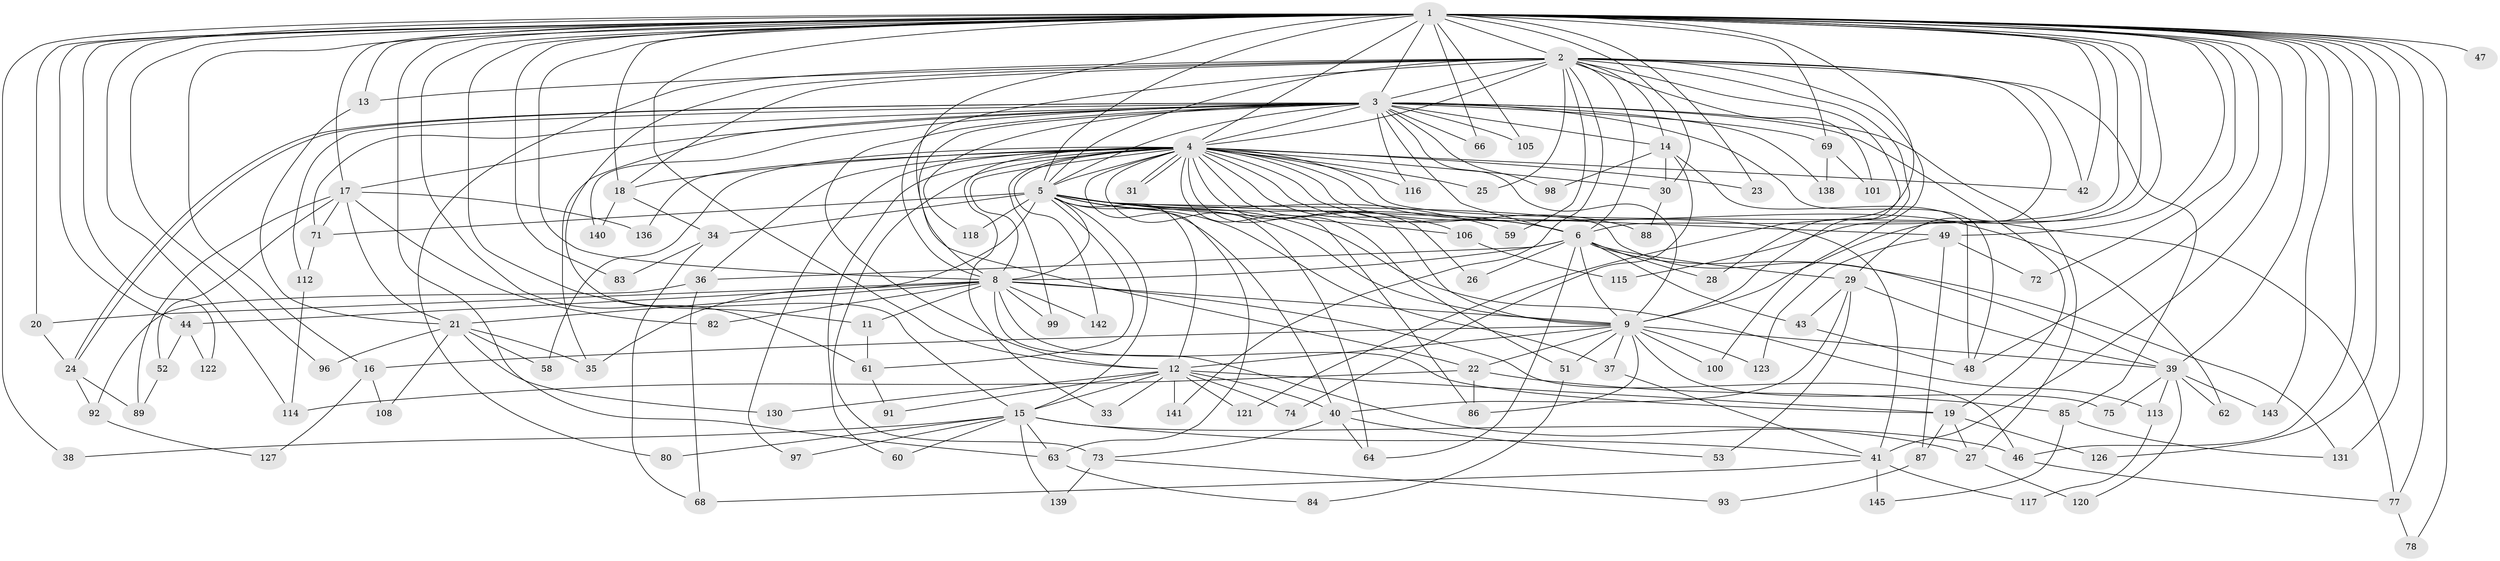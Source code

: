 // Generated by graph-tools (version 1.1) at 2025/51/02/27/25 19:51:46]
// undirected, 109 vertices, 258 edges
graph export_dot {
graph [start="1"]
  node [color=gray90,style=filled];
  1 [super="+7"];
  2 [super="+94"];
  3 [super="+65"];
  4 [super="+10"];
  5 [super="+135"];
  6;
  8 [super="+110"];
  9 [super="+45"];
  11;
  12 [super="+70"];
  13;
  14 [super="+81"];
  15 [super="+76"];
  16;
  17;
  18 [super="+50"];
  19 [super="+55"];
  20 [super="+57"];
  21 [super="+125"];
  22;
  23;
  24 [super="+124"];
  25;
  26;
  27 [super="+32"];
  28;
  29 [super="+128"];
  30 [super="+107"];
  31;
  33;
  34;
  35 [super="+144"];
  36 [super="+119"];
  37 [super="+133"];
  38;
  39 [super="+54"];
  40 [super="+67"];
  41 [super="+56"];
  42 [super="+137"];
  43;
  44;
  46 [super="+111"];
  47;
  48 [super="+90"];
  49;
  51;
  52;
  53;
  58;
  59;
  60;
  61 [super="+134"];
  62;
  63 [super="+104"];
  64 [super="+79"];
  66;
  68;
  69;
  71 [super="+102"];
  72;
  73 [super="+129"];
  74;
  75;
  77 [super="+103"];
  78;
  80;
  82;
  83;
  84;
  85 [super="+146"];
  86 [super="+95"];
  87;
  88;
  89 [super="+109"];
  91;
  92;
  93;
  96;
  97;
  98;
  99;
  100;
  101;
  105;
  106;
  108;
  112;
  113;
  114 [super="+132"];
  115;
  116;
  117;
  118;
  120;
  121;
  122;
  123;
  126;
  127;
  130;
  131;
  136;
  138;
  139;
  140;
  141;
  142;
  143;
  145;
  1 -- 2 [weight=3];
  1 -- 3 [weight=2];
  1 -- 4 [weight=4];
  1 -- 5 [weight=3];
  1 -- 6 [weight=2];
  1 -- 8 [weight=2];
  1 -- 9 [weight=2];
  1 -- 12;
  1 -- 16;
  1 -- 17;
  1 -- 20;
  1 -- 38;
  1 -- 44;
  1 -- 66;
  1 -- 72;
  1 -- 77;
  1 -- 78;
  1 -- 83;
  1 -- 96;
  1 -- 114;
  1 -- 115;
  1 -- 126;
  1 -- 131;
  1 -- 143;
  1 -- 11;
  1 -- 13;
  1 -- 18;
  1 -- 22;
  1 -- 23;
  1 -- 69;
  1 -- 41;
  1 -- 105;
  1 -- 47;
  1 -- 49;
  1 -- 121;
  1 -- 122;
  1 -- 39;
  1 -- 61;
  1 -- 46;
  1 -- 63;
  1 -- 42;
  1 -- 30;
  1 -- 48;
  2 -- 3;
  2 -- 4 [weight=2];
  2 -- 5;
  2 -- 6;
  2 -- 8;
  2 -- 9 [weight=2];
  2 -- 13;
  2 -- 14;
  2 -- 15;
  2 -- 18;
  2 -- 25;
  2 -- 28;
  2 -- 29;
  2 -- 42;
  2 -- 59;
  2 -- 80;
  2 -- 85;
  2 -- 100;
  2 -- 101;
  2 -- 141;
  3 -- 4 [weight=2];
  3 -- 5;
  3 -- 6;
  3 -- 8;
  3 -- 9;
  3 -- 14;
  3 -- 17;
  3 -- 19;
  3 -- 24 [weight=2];
  3 -- 24;
  3 -- 27;
  3 -- 35;
  3 -- 48;
  3 -- 66;
  3 -- 69;
  3 -- 98;
  3 -- 105;
  3 -- 112;
  3 -- 116;
  3 -- 118;
  3 -- 138;
  3 -- 140;
  3 -- 71;
  3 -- 12;
  4 -- 5 [weight=2];
  4 -- 6 [weight=2];
  4 -- 8 [weight=2];
  4 -- 9 [weight=2];
  4 -- 25;
  4 -- 30;
  4 -- 31;
  4 -- 31;
  4 -- 58;
  4 -- 60;
  4 -- 62;
  4 -- 63;
  4 -- 77;
  4 -- 86;
  4 -- 88;
  4 -- 99;
  4 -- 142;
  4 -- 136;
  4 -- 73 [weight=2];
  4 -- 23;
  4 -- 26;
  4 -- 33;
  4 -- 97;
  4 -- 36;
  4 -- 41;
  4 -- 42;
  4 -- 106;
  4 -- 51;
  4 -- 116;
  4 -- 18;
  4 -- 64;
  5 -- 6;
  5 -- 8;
  5 -- 9;
  5 -- 12;
  5 -- 15;
  5 -- 34;
  5 -- 35;
  5 -- 37;
  5 -- 39;
  5 -- 40;
  5 -- 49;
  5 -- 59;
  5 -- 61;
  5 -- 71;
  5 -- 106;
  5 -- 113;
  5 -- 118;
  6 -- 8;
  6 -- 9;
  6 -- 26;
  6 -- 28;
  6 -- 29;
  6 -- 36;
  6 -- 43;
  6 -- 64;
  6 -- 131;
  8 -- 9;
  8 -- 11;
  8 -- 20;
  8 -- 21;
  8 -- 44;
  8 -- 46;
  8 -- 82;
  8 -- 99;
  8 -- 142;
  8 -- 27;
  8 -- 19;
  9 -- 16;
  9 -- 22;
  9 -- 37;
  9 -- 39;
  9 -- 51;
  9 -- 86;
  9 -- 123;
  9 -- 75;
  9 -- 100;
  9 -- 12;
  11 -- 61;
  12 -- 19;
  12 -- 33;
  12 -- 40;
  12 -- 74;
  12 -- 91;
  12 -- 121;
  12 -- 141;
  12 -- 130;
  12 -- 15;
  13 -- 21;
  14 -- 30;
  14 -- 74;
  14 -- 98;
  14 -- 48;
  15 -- 38;
  15 -- 46;
  15 -- 60;
  15 -- 63;
  15 -- 97;
  15 -- 139;
  15 -- 41;
  15 -- 80;
  16 -- 108;
  16 -- 127;
  17 -- 21;
  17 -- 52;
  17 -- 71;
  17 -- 82;
  17 -- 89;
  17 -- 136;
  18 -- 34;
  18 -- 140;
  19 -- 27;
  19 -- 87;
  19 -- 126;
  20 -- 24;
  21 -- 58;
  21 -- 96;
  21 -- 108;
  21 -- 130;
  21 -- 35;
  22 -- 85;
  22 -- 86;
  22 -- 114;
  24 -- 92;
  24 -- 89;
  27 -- 120;
  29 -- 43;
  29 -- 53;
  29 -- 40;
  29 -- 39;
  30 -- 88;
  34 -- 68;
  34 -- 83;
  36 -- 92;
  36 -- 68;
  37 -- 41;
  39 -- 113;
  39 -- 120;
  39 -- 75;
  39 -- 62;
  39 -- 143;
  40 -- 53;
  40 -- 64;
  40 -- 73;
  41 -- 68;
  41 -- 117;
  41 -- 145;
  43 -- 48;
  44 -- 52;
  44 -- 122;
  46 -- 77;
  49 -- 72;
  49 -- 87;
  49 -- 123;
  51 -- 84;
  52 -- 89;
  61 -- 91;
  63 -- 84;
  69 -- 101;
  69 -- 138;
  71 -- 112;
  73 -- 93;
  73 -- 139;
  77 -- 78;
  85 -- 145;
  85 -- 131;
  87 -- 93;
  92 -- 127;
  106 -- 115;
  112 -- 114;
  113 -- 117;
}
